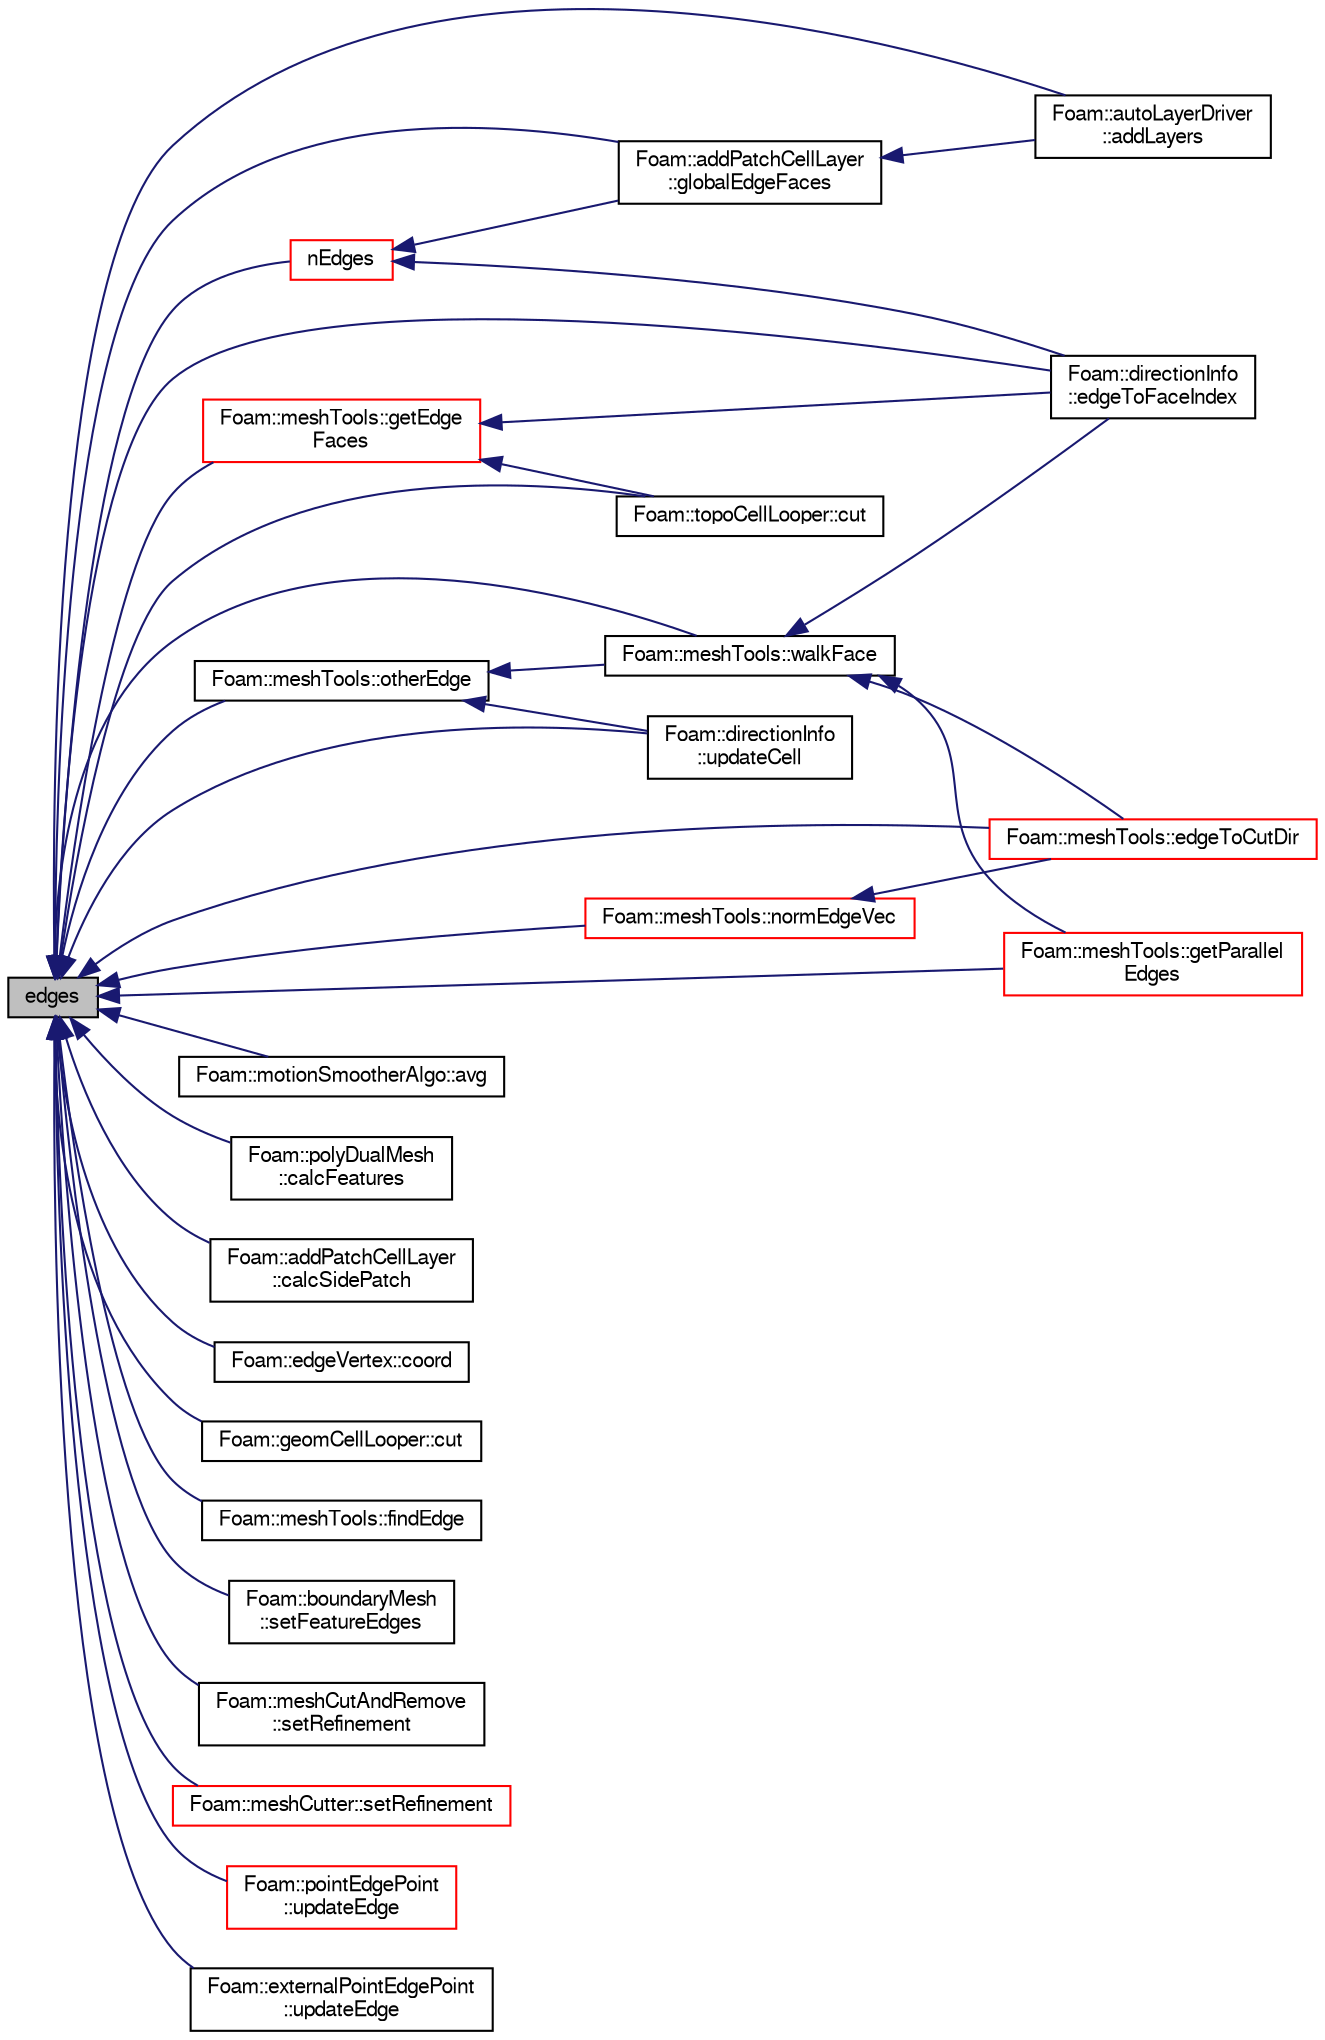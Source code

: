 digraph "edges"
{
  bgcolor="transparent";
  edge [fontname="FreeSans",fontsize="10",labelfontname="FreeSans",labelfontsize="10"];
  node [fontname="FreeSans",fontsize="10",shape=record];
  rankdir="LR";
  Node1 [label="edges",height=0.2,width=0.4,color="black", fillcolor="grey75", style="filled" fontcolor="black"];
  Node1 -> Node2 [dir="back",color="midnightblue",fontsize="10",style="solid",fontname="FreeSans"];
  Node2 [label="Foam::autoLayerDriver\l::addLayers",height=0.2,width=0.4,color="black",URL="$a00075.html#a2654851d1ffedc26e8ff1424f7097ba6",tooltip="Add cell layers. "];
  Node1 -> Node3 [dir="back",color="midnightblue",fontsize="10",style="solid",fontname="FreeSans"];
  Node3 [label="Foam::motionSmootherAlgo::avg",height=0.2,width=0.4,color="black",URL="$a01487.html#aa6f9c7ebb447ccec834e8f5689fdebb5"];
  Node1 -> Node4 [dir="back",color="midnightblue",fontsize="10",style="solid",fontname="FreeSans"];
  Node4 [label="Foam::polyDualMesh\l::calcFeatures",height=0.2,width=0.4,color="black",URL="$a01857.html#a9462253b504fad04ae7194f1f17469c8",tooltip="Helper function to create feature edges and points based on. "];
  Node1 -> Node5 [dir="back",color="midnightblue",fontsize="10",style="solid",fontname="FreeSans"];
  Node5 [label="Foam::addPatchCellLayer\l::calcSidePatch",height=0.2,width=0.4,color="black",URL="$a00025.html#a25346f181e6f56df9a1839ff94eea581",tooltip="Boundary edges get extruded into boundary faces. Determine patch. "];
  Node1 -> Node6 [dir="back",color="midnightblue",fontsize="10",style="solid",fontname="FreeSans"];
  Node6 [label="Foam::edgeVertex::coord",height=0.2,width=0.4,color="black",URL="$a00600.html#a272d10ee27ddbd3a20bccfc71015fb18",tooltip="Return coordinate of cut (uses weight if edgeCut) "];
  Node1 -> Node7 [dir="back",color="midnightblue",fontsize="10",style="solid",fontname="FreeSans"];
  Node7 [label="Foam::geomCellLooper::cut",height=0.2,width=0.4,color="black",URL="$a00892.html#ae441aaf74ea7c5d77ba3bd7ddfcb919b",tooltip="Same but now also base point of cut provided (instead of always. "];
  Node1 -> Node8 [dir="back",color="midnightblue",fontsize="10",style="solid",fontname="FreeSans"];
  Node8 [label="Foam::topoCellLooper::cut",height=0.2,width=0.4,color="black",URL="$a02559.html#a57a0014495f8049ba5a41bc5fba01230",tooltip="Create cut along circumference of cellI. Gets current mesh cuts. "];
  Node1 -> Node9 [dir="back",color="midnightblue",fontsize="10",style="solid",fontname="FreeSans"];
  Node9 [label="Foam::meshTools::edgeToCutDir",height=0.2,width=0.4,color="red",URL="$a10290.html#aaae026ffd1b269c8a220c6bb1bc95fa7",tooltip="Given edge on hex find all &#39;parallel&#39; (i.e. non-connected) "];
  Node1 -> Node10 [dir="back",color="midnightblue",fontsize="10",style="solid",fontname="FreeSans"];
  Node10 [label="Foam::directionInfo\l::edgeToFaceIndex",height=0.2,width=0.4,color="black",URL="$a00520.html#ae91026257717a2d46454adf53e72da4d",tooltip="Given edge on hex cell find corresponding edge on face. Is either. "];
  Node1 -> Node11 [dir="back",color="midnightblue",fontsize="10",style="solid",fontname="FreeSans"];
  Node11 [label="Foam::meshTools::findEdge",height=0.2,width=0.4,color="black",URL="$a10290.html#ac23b3c803050cb2339b3b256887505a6",tooltip="Return edge between two vertices. Returns -1 if no edge. "];
  Node1 -> Node12 [dir="back",color="midnightblue",fontsize="10",style="solid",fontname="FreeSans"];
  Node12 [label="Foam::meshTools::getEdge\lFaces",height=0.2,width=0.4,color="red",URL="$a10290.html#a49c5d70e15e6496b848e2012ea176128",tooltip="Get faces on cell using edgeI. Throws error if no two found. "];
  Node12 -> Node8 [dir="back",color="midnightblue",fontsize="10",style="solid",fontname="FreeSans"];
  Node12 -> Node10 [dir="back",color="midnightblue",fontsize="10",style="solid",fontname="FreeSans"];
  Node1 -> Node13 [dir="back",color="midnightblue",fontsize="10",style="solid",fontname="FreeSans"];
  Node13 [label="Foam::meshTools::getParallel\lEdges",height=0.2,width=0.4,color="red",URL="$a10290.html#ae148ab8affa9ff06dbc08eb830e20a41",tooltip="Given edge on hex find other &#39;parallel&#39;, non-connected edges. "];
  Node1 -> Node14 [dir="back",color="midnightblue",fontsize="10",style="solid",fontname="FreeSans"];
  Node14 [label="Foam::addPatchCellLayer\l::globalEdgeFaces",height=0.2,width=0.4,color="black",URL="$a00025.html#aeea8524ff2d092f53488dd1cb593c58e",tooltip="Per patch edge the pp faces (in global indices) using it. Uses. "];
  Node14 -> Node2 [dir="back",color="midnightblue",fontsize="10",style="solid",fontname="FreeSans"];
  Node1 -> Node15 [dir="back",color="midnightblue",fontsize="10",style="solid",fontname="FreeSans"];
  Node15 [label="nEdges",height=0.2,width=0.4,color="red",URL="$a01911.html#a1db9478309c639504a743b7b194226f4"];
  Node15 -> Node10 [dir="back",color="midnightblue",fontsize="10",style="solid",fontname="FreeSans"];
  Node15 -> Node14 [dir="back",color="midnightblue",fontsize="10",style="solid",fontname="FreeSans"];
  Node1 -> Node16 [dir="back",color="midnightblue",fontsize="10",style="solid",fontname="FreeSans"];
  Node16 [label="Foam::meshTools::normEdgeVec",height=0.2,width=0.4,color="red",URL="$a10290.html#a7fcaaaefc5bc2d460742d9a452091d8b",tooltip="Normalized edge vector. "];
  Node16 -> Node9 [dir="back",color="midnightblue",fontsize="10",style="solid",fontname="FreeSans"];
  Node1 -> Node17 [dir="back",color="midnightblue",fontsize="10",style="solid",fontname="FreeSans"];
  Node17 [label="Foam::meshTools::otherEdge",height=0.2,width=0.4,color="black",URL="$a10290.html#ae03c08ba46f970c3b70bfdd6fccdf664",tooltip="Return label of other edge (out of candidates edgeLabels) "];
  Node17 -> Node18 [dir="back",color="midnightblue",fontsize="10",style="solid",fontname="FreeSans"];
  Node18 [label="Foam::directionInfo\l::updateCell",height=0.2,width=0.4,color="black",URL="$a00520.html#a590b938e5b9283bf1d9f095803dba398",tooltip="Influence of neighbouring face. "];
  Node17 -> Node19 [dir="back",color="midnightblue",fontsize="10",style="solid",fontname="FreeSans"];
  Node19 [label="Foam::meshTools::walkFace",height=0.2,width=0.4,color="black",URL="$a10290.html#a7a612dbf101c056ee4e4f2a0f812c278",tooltip="Returns label of edge nEdges away from startEdge (in the direction. "];
  Node19 -> Node10 [dir="back",color="midnightblue",fontsize="10",style="solid",fontname="FreeSans"];
  Node19 -> Node13 [dir="back",color="midnightblue",fontsize="10",style="solid",fontname="FreeSans"];
  Node19 -> Node9 [dir="back",color="midnightblue",fontsize="10",style="solid",fontname="FreeSans"];
  Node1 -> Node20 [dir="back",color="midnightblue",fontsize="10",style="solid",fontname="FreeSans"];
  Node20 [label="Foam::boundaryMesh\l::setFeatureEdges",height=0.2,width=0.4,color="black",URL="$a00142.html#a0e01df03fc2c7dbfd31c0fa36528926a",tooltip="Set featureEdges, edgeToFeature, featureSegments according. "];
  Node1 -> Node21 [dir="back",color="midnightblue",fontsize="10",style="solid",fontname="FreeSans"];
  Node21 [label="Foam::meshCutAndRemove\l::setRefinement",height=0.2,width=0.4,color="black",URL="$a01419.html#a5b289474e53287a9460c322f12434dec",tooltip="Do actual cutting with cut description. Inserts mesh changes. "];
  Node1 -> Node22 [dir="back",color="midnightblue",fontsize="10",style="solid",fontname="FreeSans"];
  Node22 [label="Foam::meshCutter::setRefinement",height=0.2,width=0.4,color="red",URL="$a01420.html#ad6964ecaeb84631835d8a4e51bf706bb",tooltip="Do actual cutting with cut description. Inserts mesh changes. "];
  Node1 -> Node18 [dir="back",color="midnightblue",fontsize="10",style="solid",fontname="FreeSans"];
  Node1 -> Node23 [dir="back",color="midnightblue",fontsize="10",style="solid",fontname="FreeSans"];
  Node23 [label="Foam::pointEdgePoint\l::updateEdge",height=0.2,width=0.4,color="red",URL="$a01820.html#aedc0386af93b55819ff8b525e1dd89ae",tooltip="Influence of point on edge. "];
  Node1 -> Node24 [dir="back",color="midnightblue",fontsize="10",style="solid",fontname="FreeSans"];
  Node24 [label="Foam::externalPointEdgePoint\l::updateEdge",height=0.2,width=0.4,color="black",URL="$a00687.html#a90e0bea72f9f2257b171dcb6ccac8ed1",tooltip="Influence of point on edge. "];
  Node1 -> Node19 [dir="back",color="midnightblue",fontsize="10",style="solid",fontname="FreeSans"];
}
